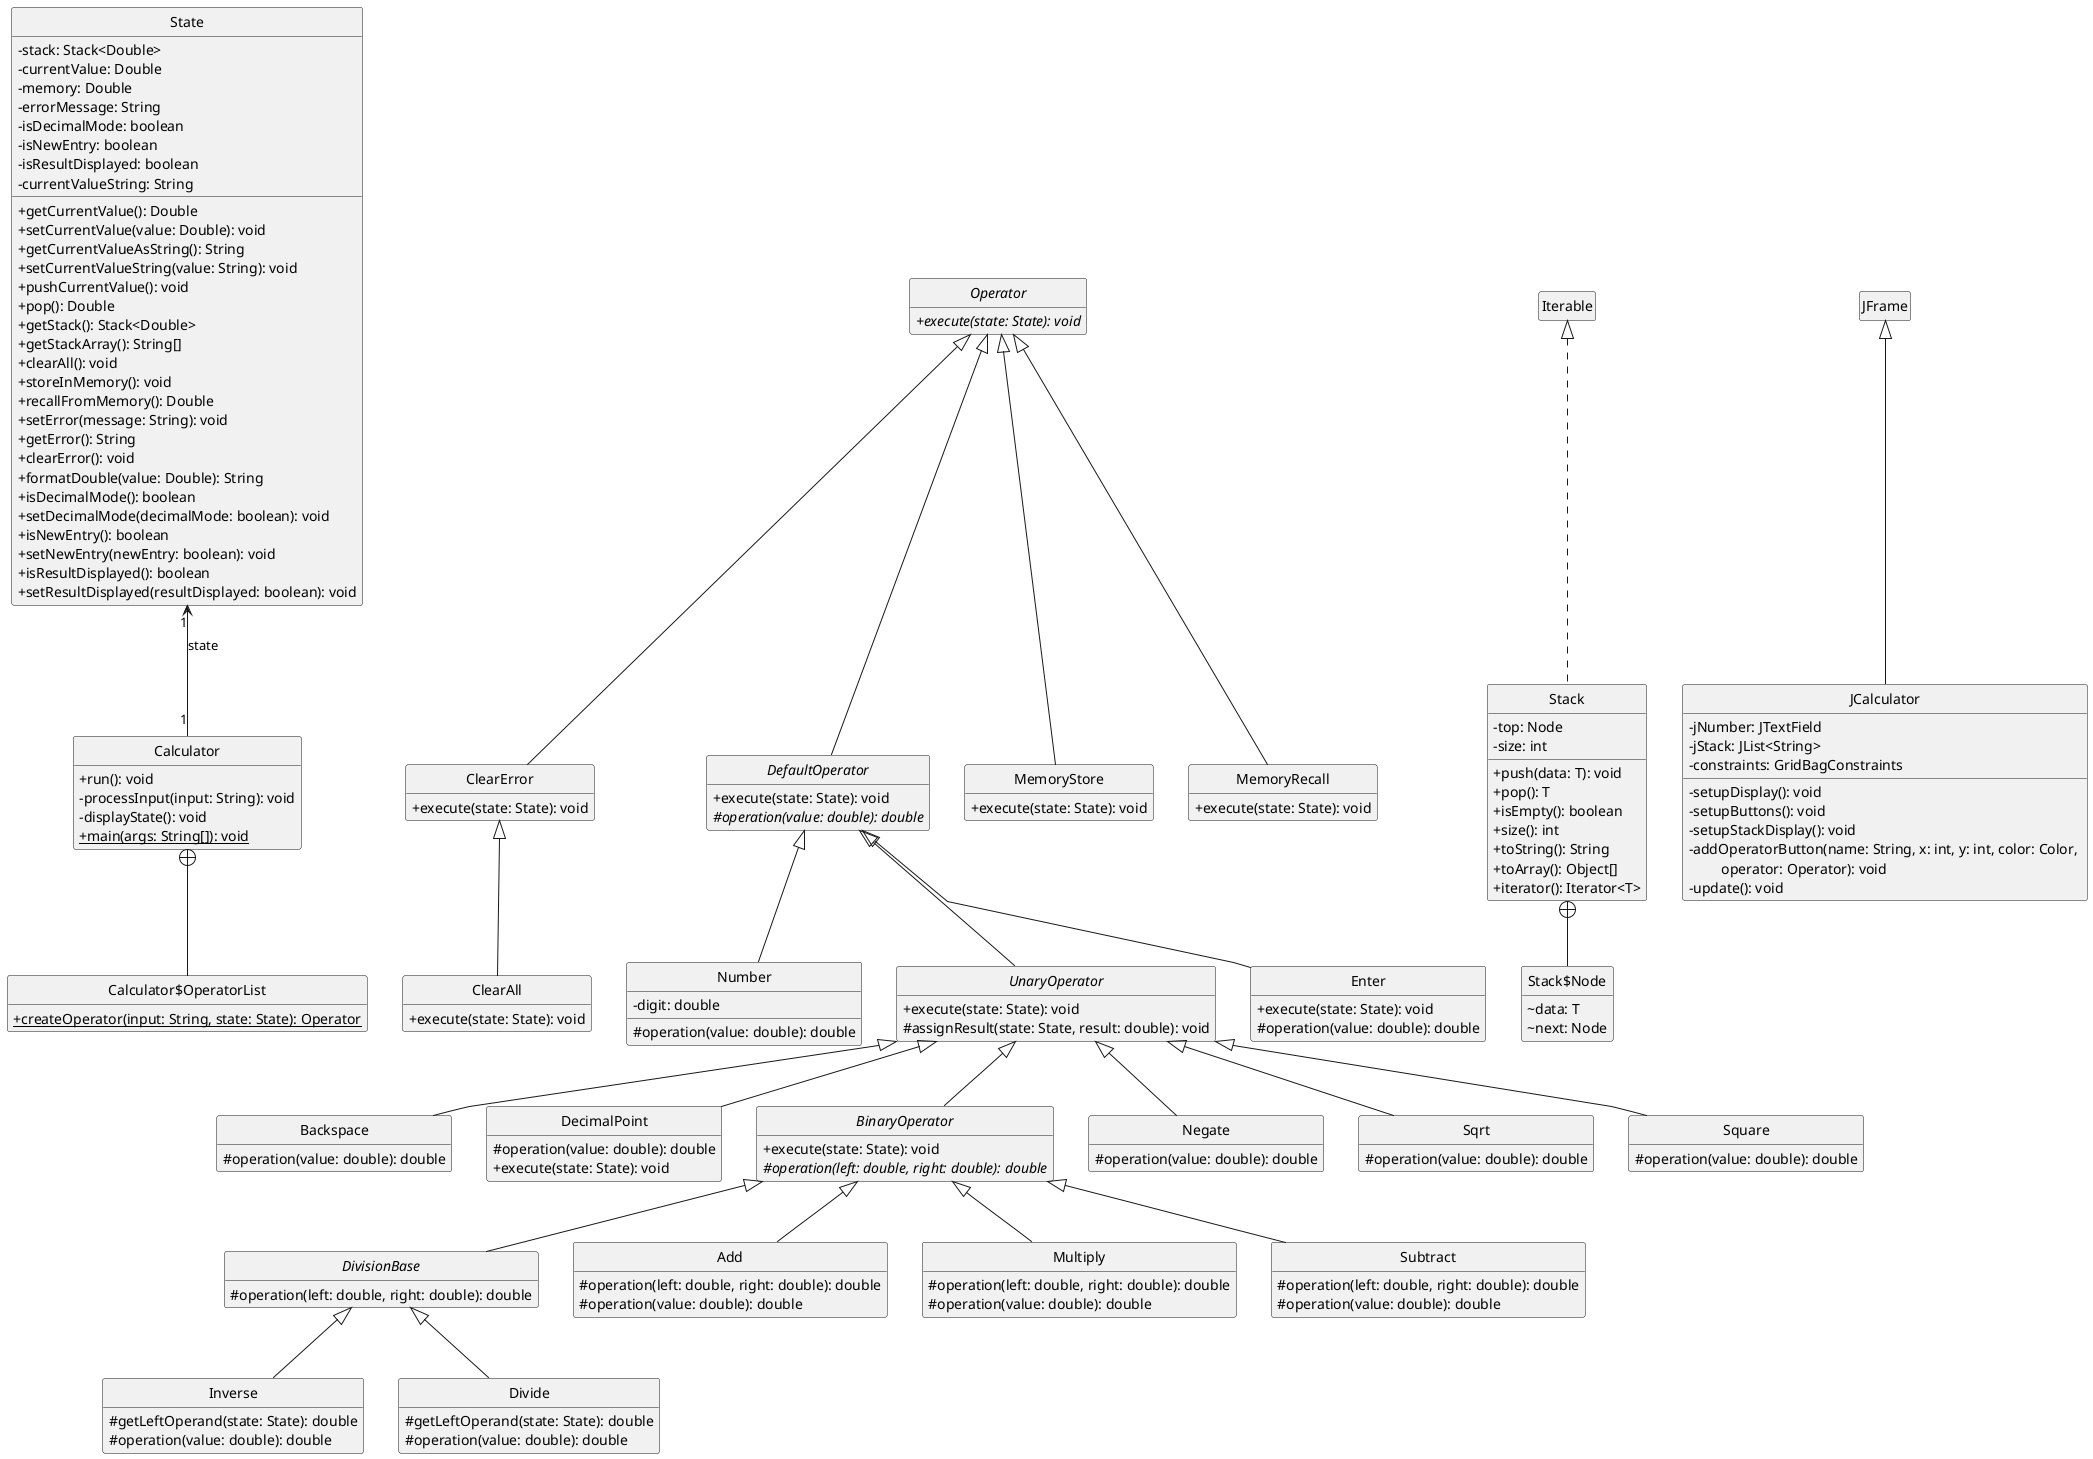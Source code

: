 @startuml

' STATIC
' Generated by CTP - https://github.com/samuelroland/ctp

' Style
hide empty members
hide circle
skinparam classAttributeIconSize 0
skinparam linetype polyline

remove *Test*
remove Main

' Additions
Calculator "1"-u->"1" State: state


' REMOVE
' - state: State

' ENDSTATIC
class Backspace {
	# operation(value: double): double
}

class DecimalPoint {
	# operation(value: double): double
	+ execute(state: State): void
}

class Inverse {
	# getLeftOperand(state: State): double
	# operation(value: double): double
}

abstract class BinaryOperator {
	+ execute(state: State): void
	# {abstract}operation(left: double, right: double): double
}

abstract class Operator {
	+ {abstract}execute(state: State): void
}

abstract class DivisionBase {
	# operation(left: double, right: double): double
}

class ClearError {
	+ execute(state: State): void
}

class TestUtils {
	+ {static} getComponentByName(container: Container, name: String): Component
	+ {static} getButtonByLabel(container: Container, label: String): JButton
}

class Main {
	+ {static} main(args: String): void
}

class Add {
	# operation(left: double, right: double): double
	# operation(value: double): double
}

class Stack {
	- top: Node
	- size: int
	+ push(data: T): void
	+ pop(): T
	+ isEmpty(): boolean
	+ size(): int
	+ toString(): String
	+ toArray(): Object[]
	+ iterator(): Iterator<T>
}


class Stack$Node {
	~ data: T
	~ next: Node
}

class ClearAll {
	+ execute(state: State): void
}

abstract class DefaultOperator {
	+ execute(state: State): void
	# {abstract}operation(value: double): double
}

class Divide {
	# getLeftOperand(state: State): double
	# operation(value: double): double
}

class Negate {
	# operation(value: double): double
}

class MemoryStore {
	+ execute(state: State): void
}

class State {
	- stack: Stack<Double>
	- currentValue: Double
	- memory: Double
	- errorMessage: String
	- isDecimalMode: boolean
	- isNewEntry: boolean
	- isResultDisplayed: boolean
	- currentValueString: String
	+ getCurrentValue(): Double
	+ setCurrentValue(value: Double): void
	+ getCurrentValueAsString(): String
	+ setCurrentValueString(value: String): void
	+ pushCurrentValue(): void
	+ pop(): Double
	+ getStack(): Stack<Double>
	+ getStackArray(): String[]
	+ clearAll(): void
	+ storeInMemory(): void
	+ recallFromMemory(): Double
	+ setError(message: String): void
	+ getError(): String
	+ clearError(): void
	+ formatDouble(value: Double): String
	+ isDecimalMode(): boolean
	+ setDecimalMode(decimalMode: boolean): void
	+ isNewEntry(): boolean
	+ setNewEntry(newEntry: boolean): void
	+ isResultDisplayed(): boolean
	+ setResultDisplayed(resultDisplayed: boolean): void
}


class Number {
	- digit: double
	# operation(value: double): double
}


class MemoryRecall {
	+ execute(state: State): void
}

class StackTest {
	- stack: Stack<Integer>
	+ setUp(): void
	+ testPushAndToString(): void
	+ testPop(): void
	+ testToArray(): void
	+ testIterator(): void
	+ testIsEmpty(): void
	+ testSize(): void
	+ testPopFromEmptyStack(): void
}


class Calculator {
	
	+ run(): void
	- processInput(input: String): void
	- displayState(): void
	+ {static} main(args: String[]): void
}


class Calculator$OperatorList {
	+ {static} createOperator(input: String, state: State): Operator
}

class Multiply {
	# operation(left: double, right: double): double
	# operation(value: double): double
}

class CalculatorTest {
	- calculator: Calculator
	- outputStream: ByteArrayOutputStream
	+ setUp(): void
	- simulateInput(input: String): void
	- getConsoleOutput(): String
	+ testAddition(): void
	+ testSubtraction(): void
	+ testMultiplication(): void
	+ testDivision(): void
	+ testSquareRoot(): void
	+ testSquare(): void
	+ testNegate(): void
	+ testEnterPushesValueToStack(): void
	+ testMemoryStoreAndRecall(): void
	+ testClearAll(): void
	+ testDivisionByZero(): void
	+ testInvalidInput(): void
	+ testBackspace(): void
}


class Sqrt {
	# operation(value: double): double
}

class JCalculator {
	
	- jNumber: JTextField
	- jStack: JList<String>
	- constraints: GridBagConstraints
	- setupDisplay(): void
	- setupButtons(): void
	- setupStackDisplay(): void
	- addOperatorButton(name: String, x: int, y: int, color: Color, \n\t operator: Operator): void
	- update(): void
}


class Square {
	# operation(value: double): double
}

abstract class UnaryOperator {
	+ execute(state: State): void
	# assignResult(state: State, result: double): void
}

class JCalculatorTest {
	- calculator: JCalculator
	- displayField: JTextField
	- stackDisplay: JList<String>
	+ setUp(): void
	- getStackContents(): String[]
	- clickButton(label: String): void
	+ testAdd(): void
	+ testBackspace(): void
	+ testClearAll(): void
	+ testClearError(): void
	+ testDecimalPoint(): void
	+ testDivide(): void
	+ testEnter(): void
	+ testInverse(): void
	+ testMemoryRecallAndStore(): void
	+ testMultiply(): void
	+ testNegate(): void
	+ testNumber(): void
	+ testSqrt(): void
	+ testSquare(): void
	+ testSubtract(): void
}


class Enter {
	+ execute(state: State): void
	# operation(value: double): double
}

class Subtract {
	# operation(left: double, right: double): double
	# operation(value: double): double
}

class StateTest {
	
	+ setUp(): void
	+ testStackOperations(): void
	+ testCurrentValue(): void
	+ testMemoryOperations(): void
	+ testErrorHandling(): void
	+ testClearAll(): void
	+ testFlags(): void
	+ testStackToArray(): void
	+ testCurrentValueAsString(): void
}




UnaryOperator <|-- Backspace
UnaryOperator <|-- DecimalPoint
DivisionBase <|-- Inverse
UnaryOperator <|-- BinaryOperator
BinaryOperator <|-- DivisionBase
Operator <|-- ClearError
BinaryOperator <|-- Add
Iterable <|.. Stack
Stack +-- Stack$Node
ClearError <|-- ClearAll
Operator <|-- DefaultOperator
DivisionBase <|-- Divide
UnaryOperator <|-- Negate
Operator <|-- MemoryStore
DefaultOperator <|-- Number
Operator <|-- MemoryRecall
Calculator +-- Calculator$OperatorList
BinaryOperator <|-- Multiply
UnaryOperator <|-- Sqrt
JFrame <|-- JCalculator
UnaryOperator <|-- Square
DefaultOperator <|-- UnaryOperator
DefaultOperator <|-- Enter
BinaryOperator <|-- Subtract
@enduml
